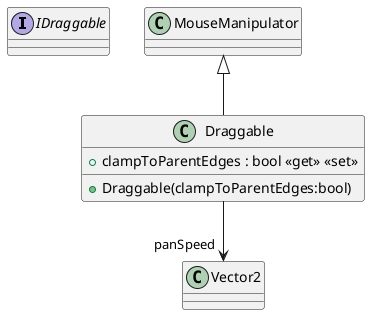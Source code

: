 @startuml
interface IDraggable {
}
class Draggable {
    + clampToParentEdges : bool <<get>> <<set>>
    + Draggable(clampToParentEdges:bool)
}
MouseManipulator <|-- Draggable
Draggable --> "panSpeed" Vector2
@enduml
